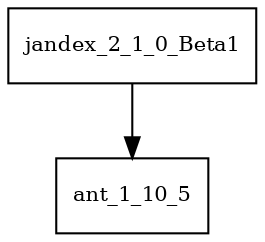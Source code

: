 digraph jandex_2_1_0_Beta1_dependencies {
  node [shape = box, fontsize=10.0];
  jandex_2_1_0_Beta1 -> ant_1_10_5;
}
